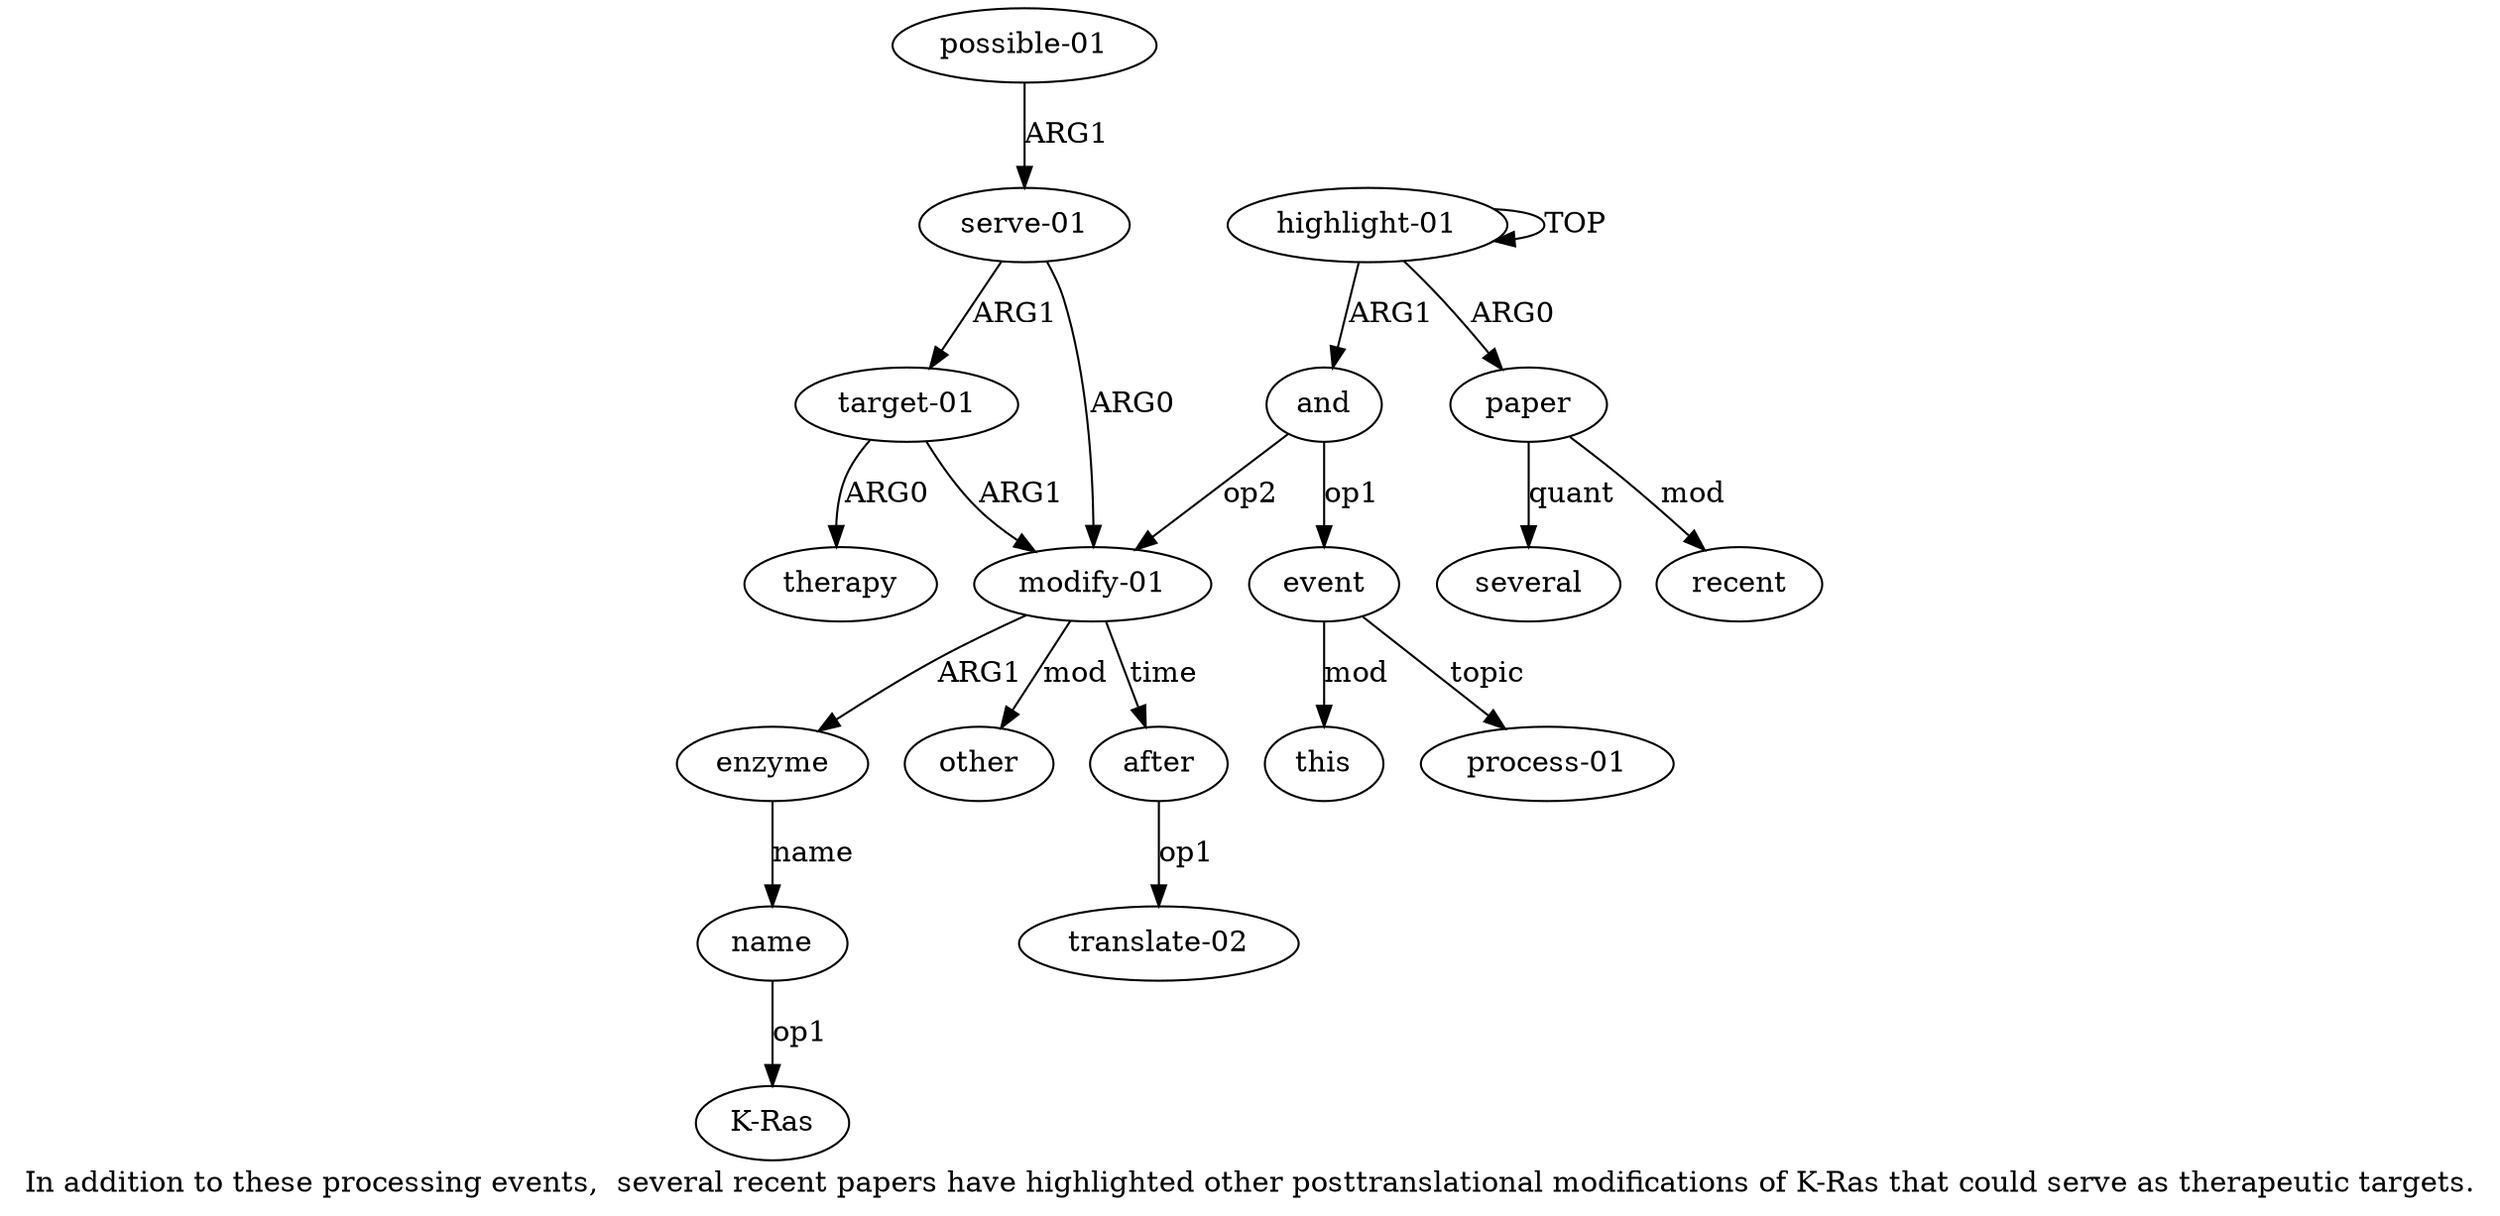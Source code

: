 digraph  {
	graph [label="In addition to these processing events,  several recent papers have highlighted other posttranslational modifications of K-Ras that \
could serve as therapeutic targets."];
	node [label="\N"];
	a15	 [color=black,
		gold_ind=15,
		gold_label="target-01",
		label="target-01",
		test_ind=15,
		test_label="target-01"];
	a16	 [color=black,
		gold_ind=16,
		gold_label=therapy,
		label=therapy,
		test_ind=16,
		test_label=therapy];
	a15 -> a16 [key=0,
	color=black,
	gold_label=ARG0,
	label=ARG0,
	test_label=ARG0];
a8 [color=black,
	gold_ind=8,
	gold_label="modify-01",
	label="modify-01",
	test_ind=8,
	test_label="modify-01"];
a15 -> a8 [key=0,
color=black,
gold_label=ARG1,
label=ARG1,
test_label=ARG1];
a14 [color=black,
gold_ind=14,
gold_label="serve-01",
label="serve-01",
test_ind=14,
test_label="serve-01"];
a14 -> a15 [key=0,
color=black,
gold_label=ARG1,
label=ARG1,
test_label=ARG1];
a14 -> a8 [key=0,
color=black,
gold_label=ARG0,
label=ARG0,
test_label=ARG0];
a17 [color=black,
gold_ind=17,
gold_label="possible-01",
label="possible-01",
test_ind=17,
test_label="possible-01"];
a17 -> a14 [key=0,
color=black,
gold_label=ARG1,
label=ARG1,
test_label=ARG1];
a11 [color=black,
gold_ind=11,
gold_label=other,
label=other,
test_ind=11,
test_label=other];
a10 [color=black,
gold_ind=10,
gold_label=name,
label=name,
test_ind=10,
test_label=name];
"a10 K-Ras" [color=black,
gold_ind=-1,
gold_label="K-Ras",
label="K-Ras",
test_ind=-1,
test_label="K-Ras"];
a10 -> "a10 K-Ras" [key=0,
color=black,
gold_label=op1,
label=op1,
test_label=op1];
a13 [color=black,
gold_ind=13,
gold_label="translate-02",
label="translate-02",
test_ind=13,
test_label="translate-02"];
a12 [color=black,
gold_ind=12,
gold_label=after,
label=after,
test_ind=12,
test_label=after];
a12 -> a13 [key=0,
color=black,
gold_label=op1,
label=op1,
test_label=op1];
a1 [color=black,
gold_ind=1,
gold_label=paper,
label=paper,
test_ind=1,
test_label=paper];
a3 [color=black,
gold_ind=3,
gold_label=recent,
label=recent,
test_ind=3,
test_label=recent];
a1 -> a3 [key=0,
color=black,
gold_label=mod,
label=mod,
test_label=mod];
a2 [color=black,
gold_ind=2,
gold_label=several,
label=several,
test_ind=2,
test_label=several];
a1 -> a2 [key=0,
color=black,
gold_label=quant,
label=quant,
test_label=quant];
a0 [color=black,
gold_ind=0,
gold_label="highlight-01",
label="highlight-01",
test_ind=0,
test_label="highlight-01"];
a0 -> a1 [key=0,
color=black,
gold_label=ARG0,
label=ARG0,
test_label=ARG0];
a0 -> a0 [key=0,
color=black,
gold_label=TOP,
label=TOP,
test_label=TOP];
a4 [color=black,
gold_ind=4,
gold_label=and,
label=and,
test_ind=4,
test_label=and];
a0 -> a4 [key=0,
color=black,
gold_label=ARG1,
label=ARG1,
test_label=ARG1];
a5 [color=black,
gold_ind=5,
gold_label=event,
label=event,
test_ind=5,
test_label=event];
a7 [color=black,
gold_ind=7,
gold_label="process-01",
label="process-01",
test_ind=7,
test_label="process-01"];
a5 -> a7 [key=0,
color=black,
gold_label=topic,
label=topic,
test_label=topic];
a6 [color=black,
gold_ind=6,
gold_label=this,
label=this,
test_ind=6,
test_label=this];
a5 -> a6 [key=0,
color=black,
gold_label=mod,
label=mod,
test_label=mod];
a4 -> a5 [key=0,
color=black,
gold_label=op1,
label=op1,
test_label=op1];
a4 -> a8 [key=0,
color=black,
gold_label=op2,
label=op2,
test_label=op2];
a9 [color=black,
gold_ind=9,
gold_label=enzyme,
label=enzyme,
test_ind=9,
test_label=enzyme];
a9 -> a10 [key=0,
color=black,
gold_label=name,
label=name,
test_label=name];
a8 -> a11 [key=0,
color=black,
gold_label=mod,
label=mod,
test_label=mod];
a8 -> a12 [key=0,
color=black,
gold_label=time,
label=time,
test_label=time];
a8 -> a9 [key=0,
color=black,
gold_label=ARG1,
label=ARG1,
test_label=ARG1];
}
